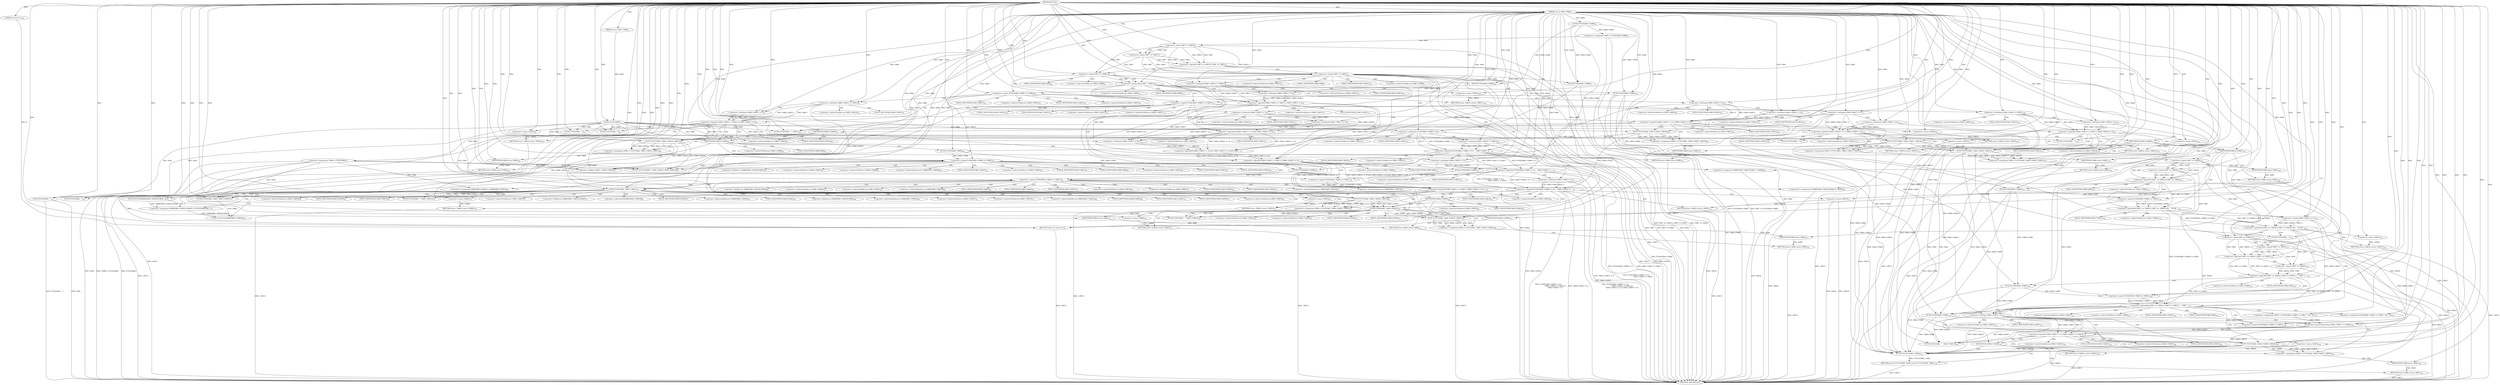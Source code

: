 digraph "FUN1" {  
"8" [label = <(METHOD,FUN1)<SUB>1</SUB>> ]
"535" [label = <(METHOD_RETURN,int)<SUB>1</SUB>> ]
"9" [label = <(PARAM,struct VAR1 *VAR2)<SUB>1</SUB>> ]
"10" [label = <(PARAM,struct VAR3 *VAR4)<SUB>1</SUB>> ]
"13" [label = <(&lt;operator&gt;.assignment,*VAR6 = FUN2(VAR2))<SUB>3</SUB>> ]
"18" [label = <(&lt;operator&gt;.assignment,VAR7 = FUN3(VAR4-&gt;VAR8))<SUB>4</SUB>> ]
"533" [label = <(RETURN,return 0;,return 0;)<SUB>155</SUB>> ]
"26" [label = <(&lt;operator&gt;.logicalOr,VAR7 == VAR10 || VAR7 == VAR11)<SUB>7</SUB>> ]
"534" [label = <(LITERAL,0,return 0;)<SUB>155</SUB>> ]
"15" [label = <(FUN2,FUN2(VAR2))<SUB>3</SUB>> ]
"20" [label = <(FUN3,FUN3(VAR4-&gt;VAR8))<SUB>4</SUB>> ]
"117" [label = <(&lt;operator&gt;.assignment,VAR9 = FUN7(VAR2, VAR4-&gt;VAR18, VAR19))<SUB>25</SUB>> ]
"146" [label = <(&lt;operator&gt;.assignment,VAR9 = FUN7(VAR2, VAR4-&gt;VAR18, VAR21))<SUB>36</SUB>> ]
"27" [label = <(&lt;operator&gt;.equals,VAR7 == VAR10)<SUB>7</SUB>> ]
"30" [label = <(&lt;operator&gt;.equals,VAR7 == VAR11)<SUB>7</SUB>> ]
"35" [label = <(&lt;operator&gt;.equals,VAR7 == VAR11)<SUB>8</SUB>> ]
"126" [label = <(IDENTIFIER,VAR9,if (VAR9))<SUB>26</SUB>> ]
"131" [label = <(FUN8,FUN8(VAR2, VAR4-&gt;VAR18))<SUB>29</SUB>> ]
"155" [label = <(IDENTIFIER,VAR9,if (VAR9))<SUB>37</SUB>> ]
"119" [label = <(FUN7,FUN7(VAR2, VAR4-&gt;VAR18, VAR19))<SUB>25</SUB>> ]
"128" [label = <(RETURN,return VAR9;,return VAR9;)<SUB>27</SUB>> ]
"137" [label = <(FUN5,FUN5(VAR2, &quot;&quot;,
				VAR4-&gt;VAR18))<SUB>30</SUB>> ]
"143" [label = <(RETURN,return -VAR20;,return -VAR20;)<SUB>32</SUB>> ]
"148" [label = <(FUN7,FUN7(VAR2, VAR4-&gt;VAR18, VAR21))<SUB>36</SUB>> ]
"157" [label = <(RETURN,return VAR9;,return VAR9;)<SUB>38</SUB>> ]
"162" [label = <(&lt;operator&gt;.equals,VAR7 == VAR22)<SUB>40</SUB>> ]
"40" [label = <(&lt;operator&gt;.logicalOr,FUN4(VAR4-&gt;VAR8) != 0 ||
			    VAR4-&gt;VAR12 != ...)<SUB>9</SUB>> ]
"129" [label = <(IDENTIFIER,VAR9,return VAR9;)<SUB>27</SUB>> ]
"144" [label = <(&lt;operator&gt;.minus,-VAR20)<SUB>32</SUB>> ]
"158" [label = <(IDENTIFIER,VAR9,return VAR9;)<SUB>38</SUB>> ]
"227" [label = <(&lt;operator&gt;.assignment,VAR9 = FUN7(VAR2, VAR4-&gt;VAR18, VAR21))<SUB>60</SUB>> ]
"65" [label = <(FUN5,FUN5(VAR2, &quot;&quot;))<SUB>12</SUB>> ]
"68" [label = <(RETURN,return -VAR16;,return -VAR16;)<SUB>13</SUB>> ]
"74" [label = <(&lt;operator&gt;.logicalOr,VAR4-&gt;VAR12 != VAR13 || VAR4-&gt;VAR14 != 0 ||
			...)<SUB>16</SUB>> ]
"167" [label = <(&lt;operator&gt;.equals,FUN4(VAR4-&gt;VAR8) == VAR23)<SUB>42</SUB>> ]
"236" [label = <(IDENTIFIER,VAR9,if (VAR9))<SUB>61</SUB>> ]
"241" [label = <(&lt;operator&gt;.equals,FUN4(VAR4-&gt;VAR8) == VAR23)<SUB>64</SUB>> ]
"41" [label = <(&lt;operator&gt;.logicalOr,FUN4(VAR4-&gt;VAR8) != 0 ||
			    VAR4-&gt;VAR12 != ...)<SUB>9</SUB>> ]
"59" [label = <(&lt;operator&gt;.notEquals,VAR4-&gt;VAR15 != 0)<SUB>11</SUB>> ]
"69" [label = <(&lt;operator&gt;.minus,-VAR16)<SUB>13</SUB>> ]
"111" [label = <(FUN5,FUN5(VAR2, &quot;&quot;))<SUB>19</SUB>> ]
"114" [label = <(RETURN,return -VAR16;,return -VAR16;)<SUB>20</SUB>> ]
"193" [label = <(&lt;operator&gt;.assignment,VAR9 = FUN7(VAR2, VAR4-&gt;VAR12, VAR19))<SUB>49</SUB>> ]
"229" [label = <(FUN7,FUN7(VAR2, VAR4-&gt;VAR18, VAR21))<SUB>60</SUB>> ]
"238" [label = <(RETURN,return VAR9;,return VAR9;)<SUB>62</SUB>> ]
"347" [label = <(&lt;operator&gt;.greaterThan,VAR7 &gt; VAR10)<SUB>104</SUB>> ]
"42" [label = <(&lt;operator&gt;.logicalOr,FUN4(VAR4-&gt;VAR8) != 0 ||
			    VAR4-&gt;VAR12 != ...)<SUB>9</SUB>> ]
"54" [label = <(&lt;operator&gt;.notEquals,VAR4-&gt;VAR14 != 0)<SUB>11</SUB>> ]
"75" [label = <(&lt;operator&gt;.logicalOr,VAR4-&gt;VAR12 != VAR13 || VAR4-&gt;VAR14 != 0 ||
			...)<SUB>16</SUB>> ]
"104" [label = <(&lt;operator&gt;.equals,FUN6(VAR4-&gt;VAR8) == VAR17)<SUB>18</SUB>> ]
"115" [label = <(&lt;operator&gt;.minus,-VAR16)<SUB>20</SUB>> ]
"168" [label = <(FUN4,FUN4(VAR4-&gt;VAR8))<SUB>42</SUB>> ]
"175" [label = <(&lt;operator&gt;.logicalOr,VAR4-&gt;VAR15 != 0 || VAR4-&gt;VAR14 != 0)<SUB>43</SUB>> ]
"202" [label = <(IDENTIFIER,VAR9,if (VAR9))<SUB>50</SUB>> ]
"239" [label = <(IDENTIFIER,VAR9,return VAR9;)<SUB>62</SUB>> ]
"242" [label = <(FUN4,FUN4(VAR4-&gt;VAR8))<SUB>64</SUB>> ]
"249" [label = <(&lt;operator&gt;.equals,FUN6(VAR4-&gt;VAR8) == VAR17)<SUB>65</SUB>> ]
"326" [label = <(&lt;operator&gt;.assignment,VAR6[VAR4-&gt;VAR18].VAR27 = VAR28)<SUB>85</SUB>> ]
"335" [label = <(FUN12,FUN12(VAR6 + VAR4-&gt;VAR18, VAR4-&gt;VAR15))<SUB>87</SUB>> ]
"351" [label = <(FUN5,FUN5(VAR2, &quot;&quot;, VAR7))<SUB>105</SUB>> ]
"355" [label = <(RETURN,return -VAR16;,return -VAR16;)<SUB>106</SUB>> ]
"43" [label = <(&lt;operator&gt;.notEquals,FUN4(VAR4-&gt;VAR8) != 0)<SUB>9</SUB>> ]
"49" [label = <(&lt;operator&gt;.notEquals,VAR4-&gt;VAR12 != VAR13)<SUB>10</SUB>> ]
"76" [label = <(&lt;operator&gt;.logicalOr,VAR4-&gt;VAR12 != VAR13 || VAR4-&gt;VAR14 != 0)<SUB>16</SUB>> ]
"87" [label = <(&lt;operator&gt;.logicalAnd,VAR4-&gt;VAR15 != 16 &amp;&amp; VAR4-&gt;VAR15 != 32 &amp;&amp; VAR4-...)<SUB>17</SUB>> ]
"105" [label = <(FUN6,FUN6(VAR4-&gt;VAR8))<SUB>18</SUB>> ]
"187" [label = <(FUN5,FUN5(VAR2, &quot;&quot;))<SUB>44</SUB>> ]
"190" [label = <(RETURN,return -VAR16;,return -VAR16;)<SUB>45</SUB>> ]
"195" [label = <(FUN7,FUN7(VAR2, VAR4-&gt;VAR12, VAR19))<SUB>49</SUB>> ]
"204" [label = <(RETURN,return VAR9;,return VAR9;)<SUB>51</SUB>> ]
"209" [label = <(&lt;operator&gt;.logicalOr,VAR4-&gt;VAR12 != VAR13 || VAR4-&gt;VAR14 != 0)<SUB>53</SUB>> ]
"256" [label = <(&lt;operator&gt;.assignment,VAR6[VAR4-&gt;VAR18] = VAR6[VAR4-&gt;VAR12])<SUB>67</SUB>> ]
"267" [label = <(&lt;operators&gt;.assignmentOr,VAR6[VAR4-&gt;VAR18].VAR24 |= VAR25)<SUB>68</SUB>> ]
"356" [label = <(&lt;operator&gt;.minus,-VAR16)<SUB>106</SUB>> ]
"421" [label = <(&lt;operator&gt;.assignment,VAR9 = FUN7(VAR2, VAR4-&gt;VAR18, VAR19))<SUB>127</SUB>> ]
"516" [label = <(&lt;operator&gt;.assignment,VAR9 = FUN7(VAR2, VAR4-&gt;VAR18, VAR36))<SUB>148</SUB>> ]
"529" [label = <(RETURN,return FUN13(VAR2, VAR4);,return FUN13(VAR2, VAR4);)<SUB>152</SUB>> ]
"44" [label = <(FUN4,FUN4(VAR4-&gt;VAR8))<SUB>9</SUB>> ]
"77" [label = <(&lt;operator&gt;.notEquals,VAR4-&gt;VAR12 != VAR13)<SUB>16</SUB>> ]
"82" [label = <(&lt;operator&gt;.notEquals,VAR4-&gt;VAR14 != 0)<SUB>16</SUB>> ]
"88" [label = <(&lt;operator&gt;.logicalAnd,VAR4-&gt;VAR15 != 16 &amp;&amp; VAR4-&gt;VAR15 != 32)<SUB>17</SUB>> ]
"99" [label = <(&lt;operator&gt;.notEquals,VAR4-&gt;VAR15 != 64)<SUB>17</SUB>> ]
"176" [label = <(&lt;operator&gt;.notEquals,VAR4-&gt;VAR15 != 0)<SUB>43</SUB>> ]
"181" [label = <(&lt;operator&gt;.notEquals,VAR4-&gt;VAR14 != 0)<SUB>43</SUB>> ]
"191" [label = <(&lt;operator&gt;.minus,-VAR16)<SUB>45</SUB>> ]
"205" [label = <(IDENTIFIER,VAR9,return VAR9;)<SUB>51</SUB>> ]
"221" [label = <(FUN5,FUN5(VAR2, &quot;&quot;))<SUB>54</SUB>> ]
"224" [label = <(RETURN,return -VAR16;,return -VAR16;)<SUB>55</SUB>> ]
"250" [label = <(FUN6,FUN6(VAR4-&gt;VAR8))<SUB>65</SUB>> ]
"294" [label = <(FUN9,FUN9(VAR2, VAR6, VAR4-&gt;VAR18))<SUB>77</SUB>> ]
"300" [label = <(&lt;operator&gt;.assignment,VAR6[VAR4-&gt;VAR18].VAR26 = FUN10(
						VAR6[VAR...)<SUB>79</SUB>> ]
"317" [label = <(FUN11,FUN11(&amp;VAR6[VAR4-&gt;VAR18]))<SUB>81</SUB>> ]
"336" [label = <(&lt;operator&gt;.addition,VAR6 + VAR4-&gt;VAR18)<SUB>87</SUB>> ]
"361" [label = <(&lt;operator&gt;.equals,FUN4(VAR4-&gt;VAR8) == VAR23)<SUB>110</SUB>> ]
"430" [label = <(IDENTIFIER,VAR9,if (VAR9))<SUB>128</SUB>> ]
"435" [label = <(&lt;operator&gt;.logicalAnd,(VAR7 == VAR29 || VAR7 == VAR30) &amp;&amp;
		    FUN4(...)<SUB>131</SUB>> ]
"463" [label = <(&lt;operator&gt;.logicalAnd,(VAR7 == VAR32 || VAR7 == VAR33 ||
		     VAR7 ...)<SUB>137</SUB>> ]
"525" [label = <(IDENTIFIER,VAR9,if (VAR9))<SUB>149</SUB>> ]
"530" [label = <(FUN13,FUN13(VAR2, VAR4))<SUB>152</SUB>> ]
"89" [label = <(&lt;operator&gt;.notEquals,VAR4-&gt;VAR15 != 16)<SUB>17</SUB>> ]
"94" [label = <(&lt;operator&gt;.notEquals,VAR4-&gt;VAR15 != 32)<SUB>17</SUB>> ]
"210" [label = <(&lt;operator&gt;.notEquals,VAR4-&gt;VAR12 != VAR13)<SUB>53</SUB>> ]
"215" [label = <(&lt;operator&gt;.notEquals,VAR4-&gt;VAR14 != 0)<SUB>53</SUB>> ]
"225" [label = <(&lt;operator&gt;.minus,-VAR16)<SUB>55</SUB>> ]
"279" [label = <(FUN8,FUN8(VAR2, VAR4-&gt;VAR12))<SUB>71</SUB>> ]
"387" [label = <(&lt;operator&gt;.assignment,VAR9 = FUN7(VAR2, VAR4-&gt;VAR12, VAR19))<SUB>116</SUB>> ]
"423" [label = <(FUN7,FUN7(VAR2, VAR4-&gt;VAR18, VAR19))<SUB>127</SUB>> ]
"432" [label = <(RETURN,return VAR9;,return VAR9;)<SUB>129</SUB>> ]
"456" [label = <(FUN5,FUN5(VAR2, &quot;&quot;))<SUB>133</SUB>> ]
"459" [label = <(RETURN,return -VAR16;,return -VAR16;)<SUB>134</SUB>> ]
"483" [label = <(&lt;operator&gt;.assignment,VAR35 = FUN6(VAR4-&gt;VAR8) == VAR17 ? 64 : 32)<SUB>139</SUB>> ]
"518" [label = <(FUN7,FUN7(VAR2, VAR4-&gt;VAR18, VAR36))<SUB>148</SUB>> ]
"527" [label = <(RETURN,return VAR9;,return VAR9;)<SUB>150</SUB>> ]
"285" [label = <(FUN5,FUN5(VAR2,
						&quot;&quot;,
						VAR4-&gt;VAR12))<SUB>72</SUB>> ]
"291" [label = <(RETURN,return -VAR20;,return -VAR20;)<SUB>75</SUB>> ]
"308" [label = <(FUN10,FUN10(
						VAR6[VAR4-&gt;VAR18].VAR26, 4))<SUB>79</SUB>> ]
"362" [label = <(FUN4,FUN4(VAR4-&gt;VAR8))<SUB>110</SUB>> ]
"369" [label = <(&lt;operator&gt;.logicalOr,VAR4-&gt;VAR15 != 0 || VAR4-&gt;VAR14 != 0)<SUB>111</SUB>> ]
"396" [label = <(IDENTIFIER,VAR9,if (VAR9))<SUB>117</SUB>> ]
"433" [label = <(IDENTIFIER,VAR9,return VAR9;)<SUB>129</SUB>> ]
"436" [label = <(&lt;operator&gt;.logicalAnd,(VAR7 == VAR29 || VAR7 == VAR30) &amp;&amp;
		    FUN4(...)<SUB>131</SUB>> ]
"450" [label = <(&lt;operator&gt;.equals,VAR4-&gt;VAR15 == 0)<SUB>132</SUB>> ]
"460" [label = <(&lt;operator&gt;.minus,-VAR16)<SUB>134</SUB>> ]
"464" [label = <(&lt;operator&gt;.logicalOr,VAR7 == VAR32 || VAR7 == VAR33 ||
		     VAR7 =...)<SUB>137</SUB>> ]
"475" [label = <(&lt;operator&gt;.equals,FUN4(VAR4-&gt;VAR8) == VAR31)<SUB>138</SUB>> ]
"495" [label = <(&lt;operator&gt;.logicalOr,VAR4-&gt;VAR15 &lt; 0 || VAR4-&gt;VAR15 &gt;= VAR35)<SUB>141</SUB>> ]
"528" [label = <(IDENTIFIER,VAR9,return VAR9;)<SUB>150</SUB>> ]
"292" [label = <(&lt;operator&gt;.minus,-VAR20)<SUB>75</SUB>> ]
"381" [label = <(FUN5,FUN5(VAR2, &quot;&quot;))<SUB>112</SUB>> ]
"384" [label = <(RETURN,return -VAR16;,return -VAR16;)<SUB>113</SUB>> ]
"389" [label = <(FUN7,FUN7(VAR2, VAR4-&gt;VAR12, VAR19))<SUB>116</SUB>> ]
"398" [label = <(RETURN,return VAR9;,return VAR9;)<SUB>118</SUB>> ]
"403" [label = <(&lt;operator&gt;.logicalOr,VAR4-&gt;VAR12 != VAR13 || VAR4-&gt;VAR14 != 0)<SUB>120</SUB>> ]
"437" [label = <(&lt;operator&gt;.logicalOr,VAR7 == VAR29 || VAR7 == VAR30)<SUB>131</SUB>> ]
"444" [label = <(&lt;operator&gt;.equals,FUN4(VAR4-&gt;VAR8) == VAR31)<SUB>132</SUB>> ]
"465" [label = <(&lt;operator&gt;.logicalOr,VAR7 == VAR32 || VAR7 == VAR33)<SUB>137</SUB>> ]
"472" [label = <(&lt;operator&gt;.equals,VAR7 == VAR34)<SUB>138</SUB>> ]
"476" [label = <(FUN4,FUN4(VAR4-&gt;VAR8))<SUB>138</SUB>> ]
"485" [label = <(&lt;operator&gt;.conditional,FUN6(VAR4-&gt;VAR8) == VAR17 ? 64 : 32)<SUB>139</SUB>> ]
"507" [label = <(FUN5,FUN5(VAR2, &quot;&quot;, VAR4-&gt;VAR15))<SUB>142</SUB>> ]
"513" [label = <(RETURN,return -VAR16;,return -VAR16;)<SUB>143</SUB>> ]
"370" [label = <(&lt;operator&gt;.notEquals,VAR4-&gt;VAR15 != 0)<SUB>111</SUB>> ]
"375" [label = <(&lt;operator&gt;.notEquals,VAR4-&gt;VAR14 != 0)<SUB>111</SUB>> ]
"385" [label = <(&lt;operator&gt;.minus,-VAR16)<SUB>113</SUB>> ]
"399" [label = <(IDENTIFIER,VAR9,return VAR9;)<SUB>118</SUB>> ]
"415" [label = <(FUN5,FUN5(VAR2, &quot;&quot;))<SUB>121</SUB>> ]
"418" [label = <(RETURN,return -VAR16;,return -VAR16;)<SUB>122</SUB>> ]
"438" [label = <(&lt;operator&gt;.equals,VAR7 == VAR29)<SUB>131</SUB>> ]
"441" [label = <(&lt;operator&gt;.equals,VAR7 == VAR30)<SUB>131</SUB>> ]
"445" [label = <(FUN4,FUN4(VAR4-&gt;VAR8))<SUB>132</SUB>> ]
"466" [label = <(&lt;operator&gt;.equals,VAR7 == VAR32)<SUB>137</SUB>> ]
"469" [label = <(&lt;operator&gt;.equals,VAR7 == VAR33)<SUB>137</SUB>> ]
"486" [label = <(&lt;operator&gt;.equals,FUN6(VAR4-&gt;VAR8) == VAR17)<SUB>139</SUB>> ]
"496" [label = <(&lt;operator&gt;.lessThan,VAR4-&gt;VAR15 &lt; 0)<SUB>141</SUB>> ]
"501" [label = <(&lt;operator&gt;.greaterEqualsThan,VAR4-&gt;VAR15 &gt;= VAR35)<SUB>141</SUB>> ]
"514" [label = <(&lt;operator&gt;.minus,-VAR16)<SUB>143</SUB>> ]
"404" [label = <(&lt;operator&gt;.notEquals,VAR4-&gt;VAR12 != VAR13)<SUB>120</SUB>> ]
"409" [label = <(&lt;operator&gt;.notEquals,VAR4-&gt;VAR14 != 0)<SUB>120</SUB>> ]
"419" [label = <(&lt;operator&gt;.minus,-VAR16)<SUB>122</SUB>> ]
"487" [label = <(FUN6,FUN6(VAR4-&gt;VAR8))<SUB>139</SUB>> ]
"121" [label = <(&lt;operator&gt;.indirectFieldAccess,VAR4-&gt;VAR18)<SUB>25</SUB>> ]
"133" [label = <(&lt;operator&gt;.indirectFieldAccess,VAR4-&gt;VAR18)<SUB>29</SUB>> ]
"150" [label = <(&lt;operator&gt;.indirectFieldAccess,VAR4-&gt;VAR18)<SUB>36</SUB>> ]
"123" [label = <(FIELD_IDENTIFIER,VAR18,VAR18)<SUB>25</SUB>> ]
"135" [label = <(FIELD_IDENTIFIER,VAR18,VAR18)<SUB>29</SUB>> ]
"140" [label = <(&lt;operator&gt;.indirectFieldAccess,VAR4-&gt;VAR18)<SUB>31</SUB>> ]
"152" [label = <(FIELD_IDENTIFIER,VAR18,VAR18)<SUB>36</SUB>> ]
"142" [label = <(FIELD_IDENTIFIER,VAR18,VAR18)<SUB>31</SUB>> ]
"60" [label = <(&lt;operator&gt;.indirectFieldAccess,VAR4-&gt;VAR15)<SUB>11</SUB>> ]
"231" [label = <(&lt;operator&gt;.indirectFieldAccess,VAR4-&gt;VAR18)<SUB>60</SUB>> ]
"55" [label = <(&lt;operator&gt;.indirectFieldAccess,VAR4-&gt;VAR14)<SUB>11</SUB>> ]
"62" [label = <(FIELD_IDENTIFIER,VAR15,VAR15)<SUB>11</SUB>> ]
"169" [label = <(&lt;operator&gt;.indirectFieldAccess,VAR4-&gt;VAR8)<SUB>42</SUB>> ]
"233" [label = <(FIELD_IDENTIFIER,VAR18,VAR18)<SUB>60</SUB>> ]
"243" [label = <(&lt;operator&gt;.indirectFieldAccess,VAR4-&gt;VAR8)<SUB>64</SUB>> ]
"50" [label = <(&lt;operator&gt;.indirectFieldAccess,VAR4-&gt;VAR12)<SUB>10</SUB>> ]
"57" [label = <(FIELD_IDENTIFIER,VAR14,VAR14)<SUB>11</SUB>> ]
"106" [label = <(&lt;operator&gt;.indirectFieldAccess,VAR4-&gt;VAR8)<SUB>18</SUB>> ]
"171" [label = <(FIELD_IDENTIFIER,VAR8,VAR8)<SUB>42</SUB>> ]
"197" [label = <(&lt;operator&gt;.indirectFieldAccess,VAR4-&gt;VAR12)<SUB>49</SUB>> ]
"245" [label = <(FIELD_IDENTIFIER,VAR8,VAR8)<SUB>64</SUB>> ]
"327" [label = <(&lt;operator&gt;.fieldAccess,VAR6[VAR4-&gt;VAR18].VAR27)<SUB>85</SUB>> ]
"341" [label = <(&lt;operator&gt;.indirectFieldAccess,VAR4-&gt;VAR15)<SUB>87</SUB>> ]
"45" [label = <(&lt;operator&gt;.indirectFieldAccess,VAR4-&gt;VAR8)<SUB>9</SUB>> ]
"52" [label = <(FIELD_IDENTIFIER,VAR12,VAR12)<SUB>10</SUB>> ]
"78" [label = <(&lt;operator&gt;.indirectFieldAccess,VAR4-&gt;VAR12)<SUB>16</SUB>> ]
"83" [label = <(&lt;operator&gt;.indirectFieldAccess,VAR4-&gt;VAR14)<SUB>16</SUB>> ]
"100" [label = <(&lt;operator&gt;.indirectFieldAccess,VAR4-&gt;VAR15)<SUB>17</SUB>> ]
"108" [label = <(FIELD_IDENTIFIER,VAR8,VAR8)<SUB>18</SUB>> ]
"177" [label = <(&lt;operator&gt;.indirectFieldAccess,VAR4-&gt;VAR15)<SUB>43</SUB>> ]
"182" [label = <(&lt;operator&gt;.indirectFieldAccess,VAR4-&gt;VAR14)<SUB>43</SUB>> ]
"199" [label = <(FIELD_IDENTIFIER,VAR12,VAR12)<SUB>49</SUB>> ]
"251" [label = <(&lt;operator&gt;.indirectFieldAccess,VAR4-&gt;VAR8)<SUB>65</SUB>> ]
"257" [label = <(&lt;operator&gt;.indirectIndexAccess,VAR6[VAR4-&gt;VAR18])<SUB>67</SUB>> ]
"262" [label = <(&lt;operator&gt;.indirectIndexAccess,VAR6[VAR4-&gt;VAR12])<SUB>67</SUB>> ]
"268" [label = <(&lt;operator&gt;.fieldAccess,VAR6[VAR4-&gt;VAR18].VAR24)<SUB>68</SUB>> ]
"328" [label = <(&lt;operator&gt;.indirectIndexAccess,VAR6[VAR4-&gt;VAR18])<SUB>85</SUB>> ]
"333" [label = <(FIELD_IDENTIFIER,VAR27,VAR27)<SUB>85</SUB>> ]
"338" [label = <(&lt;operator&gt;.indirectFieldAccess,VAR4-&gt;VAR18)<SUB>87</SUB>> ]
"343" [label = <(FIELD_IDENTIFIER,VAR15,VAR15)<SUB>87</SUB>> ]
"47" [label = <(FIELD_IDENTIFIER,VAR8,VAR8)<SUB>9</SUB>> ]
"80" [label = <(FIELD_IDENTIFIER,VAR12,VAR12)<SUB>16</SUB>> ]
"85" [label = <(FIELD_IDENTIFIER,VAR14,VAR14)<SUB>16</SUB>> ]
"90" [label = <(&lt;operator&gt;.indirectFieldAccess,VAR4-&gt;VAR15)<SUB>17</SUB>> ]
"95" [label = <(&lt;operator&gt;.indirectFieldAccess,VAR4-&gt;VAR15)<SUB>17</SUB>> ]
"102" [label = <(FIELD_IDENTIFIER,VAR15,VAR15)<SUB>17</SUB>> ]
"179" [label = <(FIELD_IDENTIFIER,VAR15,VAR15)<SUB>43</SUB>> ]
"184" [label = <(FIELD_IDENTIFIER,VAR14,VAR14)<SUB>43</SUB>> ]
"211" [label = <(&lt;operator&gt;.indirectFieldAccess,VAR4-&gt;VAR12)<SUB>53</SUB>> ]
"216" [label = <(&lt;operator&gt;.indirectFieldAccess,VAR4-&gt;VAR14)<SUB>53</SUB>> ]
"253" [label = <(FIELD_IDENTIFIER,VAR8,VAR8)<SUB>65</SUB>> ]
"259" [label = <(&lt;operator&gt;.indirectFieldAccess,VAR4-&gt;VAR18)<SUB>67</SUB>> ]
"264" [label = <(&lt;operator&gt;.indirectFieldAccess,VAR4-&gt;VAR12)<SUB>67</SUB>> ]
"269" [label = <(&lt;operator&gt;.indirectIndexAccess,VAR6[VAR4-&gt;VAR18])<SUB>68</SUB>> ]
"274" [label = <(FIELD_IDENTIFIER,VAR24,VAR24)<SUB>68</SUB>> ]
"297" [label = <(&lt;operator&gt;.indirectFieldAccess,VAR4-&gt;VAR18)<SUB>77</SUB>> ]
"301" [label = <(&lt;operator&gt;.fieldAccess,VAR6[VAR4-&gt;VAR18].VAR26)<SUB>79</SUB>> ]
"318" [label = <(&lt;operator&gt;.addressOf,&amp;VAR6[VAR4-&gt;VAR18])<SUB>81</SUB>> ]
"330" [label = <(&lt;operator&gt;.indirectFieldAccess,VAR4-&gt;VAR18)<SUB>85</SUB>> ]
"340" [label = <(FIELD_IDENTIFIER,VAR18,VAR18)<SUB>87</SUB>> ]
"425" [label = <(&lt;operator&gt;.indirectFieldAccess,VAR4-&gt;VAR18)<SUB>127</SUB>> ]
"520" [label = <(&lt;operator&gt;.indirectFieldAccess,VAR4-&gt;VAR18)<SUB>148</SUB>> ]
"92" [label = <(FIELD_IDENTIFIER,VAR15,VAR15)<SUB>17</SUB>> ]
"97" [label = <(FIELD_IDENTIFIER,VAR15,VAR15)<SUB>17</SUB>> ]
"213" [label = <(FIELD_IDENTIFIER,VAR12,VAR12)<SUB>53</SUB>> ]
"218" [label = <(FIELD_IDENTIFIER,VAR14,VAR14)<SUB>53</SUB>> ]
"261" [label = <(FIELD_IDENTIFIER,VAR18,VAR18)<SUB>67</SUB>> ]
"266" [label = <(FIELD_IDENTIFIER,VAR12,VAR12)<SUB>67</SUB>> ]
"271" [label = <(&lt;operator&gt;.indirectFieldAccess,VAR4-&gt;VAR18)<SUB>68</SUB>> ]
"281" [label = <(&lt;operator&gt;.indirectFieldAccess,VAR4-&gt;VAR12)<SUB>71</SUB>> ]
"299" [label = <(FIELD_IDENTIFIER,VAR18,VAR18)<SUB>77</SUB>> ]
"302" [label = <(&lt;operator&gt;.indirectIndexAccess,VAR6[VAR4-&gt;VAR18])<SUB>79</SUB>> ]
"307" [label = <(FIELD_IDENTIFIER,VAR26,VAR26)<SUB>79</SUB>> ]
"309" [label = <(&lt;operator&gt;.fieldAccess,VAR6[VAR4-&gt;VAR18].VAR26)<SUB>80</SUB>> ]
"319" [label = <(&lt;operator&gt;.indirectIndexAccess,VAR6[VAR4-&gt;VAR18])<SUB>81</SUB>> ]
"332" [label = <(FIELD_IDENTIFIER,VAR18,VAR18)<SUB>85</SUB>> ]
"363" [label = <(&lt;operator&gt;.indirectFieldAccess,VAR4-&gt;VAR8)<SUB>110</SUB>> ]
"427" [label = <(FIELD_IDENTIFIER,VAR18,VAR18)<SUB>127</SUB>> ]
"451" [label = <(&lt;operator&gt;.indirectFieldAccess,VAR4-&gt;VAR15)<SUB>132</SUB>> ]
"522" [label = <(FIELD_IDENTIFIER,VAR18,VAR18)<SUB>148</SUB>> ]
"273" [label = <(FIELD_IDENTIFIER,VAR18,VAR18)<SUB>68</SUB>> ]
"283" [label = <(FIELD_IDENTIFIER,VAR12,VAR12)<SUB>71</SUB>> ]
"288" [label = <(&lt;operator&gt;.indirectFieldAccess,VAR4-&gt;VAR12)<SUB>74</SUB>> ]
"304" [label = <(&lt;operator&gt;.indirectFieldAccess,VAR4-&gt;VAR18)<SUB>79</SUB>> ]
"310" [label = <(&lt;operator&gt;.indirectIndexAccess,VAR6[VAR4-&gt;VAR18])<SUB>80</SUB>> ]
"315" [label = <(FIELD_IDENTIFIER,VAR26,VAR26)<SUB>80</SUB>> ]
"321" [label = <(&lt;operator&gt;.indirectFieldAccess,VAR4-&gt;VAR18)<SUB>81</SUB>> ]
"365" [label = <(FIELD_IDENTIFIER,VAR8,VAR8)<SUB>110</SUB>> ]
"391" [label = <(&lt;operator&gt;.indirectFieldAccess,VAR4-&gt;VAR12)<SUB>116</SUB>> ]
"453" [label = <(FIELD_IDENTIFIER,VAR15,VAR15)<SUB>132</SUB>> ]
"477" [label = <(&lt;operator&gt;.indirectFieldAccess,VAR4-&gt;VAR8)<SUB>138</SUB>> ]
"290" [label = <(FIELD_IDENTIFIER,VAR12,VAR12)<SUB>74</SUB>> ]
"306" [label = <(FIELD_IDENTIFIER,VAR18,VAR18)<SUB>79</SUB>> ]
"312" [label = <(&lt;operator&gt;.indirectFieldAccess,VAR4-&gt;VAR18)<SUB>80</SUB>> ]
"323" [label = <(FIELD_IDENTIFIER,VAR18,VAR18)<SUB>81</SUB>> ]
"371" [label = <(&lt;operator&gt;.indirectFieldAccess,VAR4-&gt;VAR15)<SUB>111</SUB>> ]
"376" [label = <(&lt;operator&gt;.indirectFieldAccess,VAR4-&gt;VAR14)<SUB>111</SUB>> ]
"393" [label = <(FIELD_IDENTIFIER,VAR12,VAR12)<SUB>116</SUB>> ]
"446" [label = <(&lt;operator&gt;.indirectFieldAccess,VAR4-&gt;VAR8)<SUB>132</SUB>> ]
"479" [label = <(FIELD_IDENTIFIER,VAR8,VAR8)<SUB>138</SUB>> ]
"497" [label = <(&lt;operator&gt;.indirectFieldAccess,VAR4-&gt;VAR15)<SUB>141</SUB>> ]
"502" [label = <(&lt;operator&gt;.indirectFieldAccess,VAR4-&gt;VAR15)<SUB>141</SUB>> ]
"510" [label = <(&lt;operator&gt;.indirectFieldAccess,VAR4-&gt;VAR15)<SUB>142</SUB>> ]
"314" [label = <(FIELD_IDENTIFIER,VAR18,VAR18)<SUB>80</SUB>> ]
"373" [label = <(FIELD_IDENTIFIER,VAR15,VAR15)<SUB>111</SUB>> ]
"378" [label = <(FIELD_IDENTIFIER,VAR14,VAR14)<SUB>111</SUB>> ]
"405" [label = <(&lt;operator&gt;.indirectFieldAccess,VAR4-&gt;VAR12)<SUB>120</SUB>> ]
"410" [label = <(&lt;operator&gt;.indirectFieldAccess,VAR4-&gt;VAR14)<SUB>120</SUB>> ]
"448" [label = <(FIELD_IDENTIFIER,VAR8,VAR8)<SUB>132</SUB>> ]
"488" [label = <(&lt;operator&gt;.indirectFieldAccess,VAR4-&gt;VAR8)<SUB>139</SUB>> ]
"499" [label = <(FIELD_IDENTIFIER,VAR15,VAR15)<SUB>141</SUB>> ]
"504" [label = <(FIELD_IDENTIFIER,VAR15,VAR15)<SUB>141</SUB>> ]
"512" [label = <(FIELD_IDENTIFIER,VAR15,VAR15)<SUB>142</SUB>> ]
"407" [label = <(FIELD_IDENTIFIER,VAR12,VAR12)<SUB>120</SUB>> ]
"412" [label = <(FIELD_IDENTIFIER,VAR14,VAR14)<SUB>120</SUB>> ]
"490" [label = <(FIELD_IDENTIFIER,VAR8,VAR8)<SUB>139</SUB>> ]
  "128" -> "535"  [ label = "DDG: &lt;RET&gt;"] 
  "157" -> "535"  [ label = "DDG: &lt;RET&gt;"] 
  "238" -> "535"  [ label = "DDG: &lt;RET&gt;"] 
  "190" -> "535"  [ label = "DDG: &lt;RET&gt;"] 
  "432" -> "535"  [ label = "DDG: &lt;RET&gt;"] 
  "513" -> "535"  [ label = "DDG: &lt;RET&gt;"] 
  "529" -> "535"  [ label = "DDG: &lt;RET&gt;"] 
  "355" -> "535"  [ label = "DDG: &lt;RET&gt;"] 
  "68" -> "535"  [ label = "DDG: &lt;RET&gt;"] 
  "204" -> "535"  [ label = "DDG: &lt;RET&gt;"] 
  "398" -> "535"  [ label = "DDG: &lt;RET&gt;"] 
  "533" -> "535"  [ label = "DDG: &lt;RET&gt;"] 
  "527" -> "535"  [ label = "DDG: &lt;RET&gt;"] 
  "418" -> "535"  [ label = "DDG: &lt;RET&gt;"] 
  "224" -> "535"  [ label = "DDG: &lt;RET&gt;"] 
  "459" -> "535"  [ label = "DDG: &lt;RET&gt;"] 
  "114" -> "535"  [ label = "DDG: &lt;RET&gt;"] 
  "143" -> "535"  [ label = "DDG: &lt;RET&gt;"] 
  "384" -> "535"  [ label = "DDG: &lt;RET&gt;"] 
  "291" -> "535"  [ label = "DDG: &lt;RET&gt;"] 
  "10" -> "535"  [ label = "DDG: VAR4"] 
  "13" -> "535"  [ label = "DDG: VAR6"] 
  "13" -> "535"  [ label = "DDG: FUN2(VAR2)"] 
  "13" -> "535"  [ label = "DDG: *VAR6 = FUN2(VAR2)"] 
  "18" -> "535"  [ label = "DDG: FUN3(VAR4-&gt;VAR8)"] 
  "18" -> "535"  [ label = "DDG: VAR7 = FUN3(VAR4-&gt;VAR8)"] 
  "27" -> "535"  [ label = "DDG: VAR10"] 
  "26" -> "535"  [ label = "DDG: VAR7 == VAR10"] 
  "26" -> "535"  [ label = "DDG: VAR7 == VAR10 || VAR7 == VAR11"] 
  "35" -> "535"  [ label = "DDG: VAR7"] 
  "35" -> "535"  [ label = "DDG: VAR11"] 
  "35" -> "535"  [ label = "DDG: VAR7 == VAR11"] 
  "44" -> "535"  [ label = "DDG: VAR4-&gt;VAR8"] 
  "43" -> "535"  [ label = "DDG: FUN4(VAR4-&gt;VAR8)"] 
  "42" -> "535"  [ label = "DDG: FUN4(VAR4-&gt;VAR8) != 0"] 
  "49" -> "535"  [ label = "DDG: VAR4-&gt;VAR12"] 
  "49" -> "535"  [ label = "DDG: VAR13"] 
  "42" -> "535"  [ label = "DDG: VAR4-&gt;VAR12 != VAR13"] 
  "41" -> "535"  [ label = "DDG: FUN4(VAR4-&gt;VAR8) != 0 ||
			    VAR4-&gt;VAR12 != VAR13"] 
  "54" -> "535"  [ label = "DDG: VAR4-&gt;VAR14"] 
  "41" -> "535"  [ label = "DDG: VAR4-&gt;VAR14 != 0"] 
  "40" -> "535"  [ label = "DDG: FUN4(VAR4-&gt;VAR8) != 0 ||
			    VAR4-&gt;VAR12 != VAR13 ||
			    VAR4-&gt;VAR14 != 0"] 
  "59" -> "535"  [ label = "DDG: VAR4-&gt;VAR15"] 
  "40" -> "535"  [ label = "DDG: VAR4-&gt;VAR15 != 0"] 
  "40" -> "535"  [ label = "DDG: FUN4(VAR4-&gt;VAR8) != 0 ||
			    VAR4-&gt;VAR12 != VAR13 ||
			    VAR4-&gt;VAR14 != 0 || VAR4-&gt;VAR15 != 0"] 
  "65" -> "535"  [ label = "DDG: VAR2"] 
  "65" -> "535"  [ label = "DDG: FUN5(VAR2, &quot;&quot;)"] 
  "69" -> "535"  [ label = "DDG: VAR16"] 
  "69" -> "535"  [ label = "DDG: -VAR16"] 
  "326" -> "535"  [ label = "DDG: VAR28"] 
  "438" -> "535"  [ label = "DDG: VAR29"] 
  "518" -> "535"  [ label = "DDG: VAR36"] 
  "441" -> "535"  [ label = "DDG: VAR30"] 
  "466" -> "535"  [ label = "DDG: VAR32"] 
  "267" -> "535"  [ label = "DDG: VAR25"] 
  "469" -> "535"  [ label = "DDG: VAR33"] 
  "472" -> "535"  [ label = "DDG: VAR34"] 
  "162" -> "535"  [ label = "DDG: VAR22"] 
  "8" -> "9"  [ label = "DDG: "] 
  "8" -> "10"  [ label = "DDG: "] 
  "15" -> "13"  [ label = "DDG: VAR2"] 
  "20" -> "18"  [ label = "DDG: VAR4-&gt;VAR8"] 
  "534" -> "533"  [ label = "DDG: 0"] 
  "8" -> "533"  [ label = "DDG: "] 
  "8" -> "534"  [ label = "DDG: "] 
  "9" -> "15"  [ label = "DDG: VAR2"] 
  "8" -> "15"  [ label = "DDG: "] 
  "10" -> "20"  [ label = "DDG: VAR4"] 
  "27" -> "26"  [ label = "DDG: VAR7"] 
  "27" -> "26"  [ label = "DDG: VAR10"] 
  "30" -> "26"  [ label = "DDG: VAR7"] 
  "30" -> "26"  [ label = "DDG: VAR11"] 
  "119" -> "117"  [ label = "DDG: VAR2"] 
  "119" -> "117"  [ label = "DDG: VAR4-&gt;VAR18"] 
  "119" -> "117"  [ label = "DDG: VAR19"] 
  "148" -> "146"  [ label = "DDG: VAR2"] 
  "148" -> "146"  [ label = "DDG: VAR4-&gt;VAR18"] 
  "148" -> "146"  [ label = "DDG: VAR21"] 
  "18" -> "27"  [ label = "DDG: VAR7"] 
  "8" -> "27"  [ label = "DDG: "] 
  "27" -> "30"  [ label = "DDG: VAR7"] 
  "8" -> "30"  [ label = "DDG: "] 
  "8" -> "126"  [ label = "DDG: "] 
  "8" -> "155"  [ label = "DDG: "] 
  "27" -> "35"  [ label = "DDG: VAR7"] 
  "30" -> "35"  [ label = "DDG: VAR7"] 
  "8" -> "35"  [ label = "DDG: "] 
  "30" -> "35"  [ label = "DDG: VAR11"] 
  "15" -> "119"  [ label = "DDG: VAR2"] 
  "8" -> "119"  [ label = "DDG: "] 
  "10" -> "119"  [ label = "DDG: VAR4"] 
  "129" -> "128"  [ label = "DDG: VAR9"] 
  "119" -> "131"  [ label = "DDG: VAR2"] 
  "8" -> "131"  [ label = "DDG: "] 
  "10" -> "131"  [ label = "DDG: VAR4"] 
  "119" -> "131"  [ label = "DDG: VAR4-&gt;VAR18"] 
  "144" -> "143"  [ label = "DDG: -VAR20"] 
  "131" -> "148"  [ label = "DDG: VAR2"] 
  "8" -> "148"  [ label = "DDG: "] 
  "10" -> "148"  [ label = "DDG: VAR4"] 
  "131" -> "148"  [ label = "DDG: VAR4-&gt;VAR18"] 
  "158" -> "157"  [ label = "DDG: VAR9"] 
  "117" -> "129"  [ label = "DDG: VAR9"] 
  "8" -> "129"  [ label = "DDG: "] 
  "131" -> "137"  [ label = "DDG: VAR2"] 
  "8" -> "137"  [ label = "DDG: "] 
  "10" -> "137"  [ label = "DDG: VAR4"] 
  "131" -> "137"  [ label = "DDG: VAR4-&gt;VAR18"] 
  "146" -> "158"  [ label = "DDG: VAR9"] 
  "8" -> "158"  [ label = "DDG: "] 
  "27" -> "162"  [ label = "DDG: VAR7"] 
  "30" -> "162"  [ label = "DDG: VAR7"] 
  "8" -> "162"  [ label = "DDG: "] 
  "229" -> "227"  [ label = "DDG: VAR2"] 
  "229" -> "227"  [ label = "DDG: VAR4-&gt;VAR18"] 
  "229" -> "227"  [ label = "DDG: VAR21"] 
  "41" -> "40"  [ label = "DDG: FUN4(VAR4-&gt;VAR8) != 0 ||
			    VAR4-&gt;VAR12 != VAR13"] 
  "41" -> "40"  [ label = "DDG: VAR4-&gt;VAR14 != 0"] 
  "59" -> "40"  [ label = "DDG: VAR4-&gt;VAR15"] 
  "59" -> "40"  [ label = "DDG: 0"] 
  "69" -> "68"  [ label = "DDG: -VAR16"] 
  "8" -> "144"  [ label = "DDG: "] 
  "8" -> "236"  [ label = "DDG: "] 
  "42" -> "41"  [ label = "DDG: FUN4(VAR4-&gt;VAR8) != 0"] 
  "42" -> "41"  [ label = "DDG: VAR4-&gt;VAR12 != VAR13"] 
  "54" -> "41"  [ label = "DDG: VAR4-&gt;VAR14"] 
  "54" -> "41"  [ label = "DDG: 0"] 
  "10" -> "59"  [ label = "DDG: VAR4"] 
  "8" -> "59"  [ label = "DDG: "] 
  "15" -> "65"  [ label = "DDG: VAR2"] 
  "8" -> "65"  [ label = "DDG: "] 
  "75" -> "74"  [ label = "DDG: VAR4-&gt;VAR12 != VAR13 || VAR4-&gt;VAR14 != 0"] 
  "75" -> "74"  [ label = "DDG: VAR4-&gt;VAR15 != 16 &amp;&amp; VAR4-&gt;VAR15 != 32 &amp;&amp; VAR4-&gt;VAR15 != 64"] 
  "104" -> "74"  [ label = "DDG: FUN6(VAR4-&gt;VAR8)"] 
  "104" -> "74"  [ label = "DDG: VAR17"] 
  "115" -> "114"  [ label = "DDG: -VAR16"] 
  "168" -> "167"  [ label = "DDG: VAR4-&gt;VAR8"] 
  "8" -> "167"  [ label = "DDG: "] 
  "195" -> "193"  [ label = "DDG: VAR2"] 
  "195" -> "193"  [ label = "DDG: VAR4-&gt;VAR12"] 
  "195" -> "193"  [ label = "DDG: VAR19"] 
  "15" -> "229"  [ label = "DDG: VAR2"] 
  "195" -> "229"  [ label = "DDG: VAR2"] 
  "8" -> "229"  [ label = "DDG: "] 
  "10" -> "229"  [ label = "DDG: VAR4"] 
  "239" -> "238"  [ label = "DDG: VAR9"] 
  "242" -> "241"  [ label = "DDG: VAR4-&gt;VAR8"] 
  "167" -> "241"  [ label = "DDG: VAR23"] 
  "8" -> "241"  [ label = "DDG: "] 
  "43" -> "42"  [ label = "DDG: FUN4(VAR4-&gt;VAR8)"] 
  "43" -> "42"  [ label = "DDG: 0"] 
  "49" -> "42"  [ label = "DDG: VAR4-&gt;VAR12"] 
  "49" -> "42"  [ label = "DDG: VAR13"] 
  "10" -> "54"  [ label = "DDG: VAR4"] 
  "8" -> "54"  [ label = "DDG: "] 
  "8" -> "69"  [ label = "DDG: "] 
  "76" -> "75"  [ label = "DDG: VAR4-&gt;VAR12 != VAR13"] 
  "76" -> "75"  [ label = "DDG: VAR4-&gt;VAR14 != 0"] 
  "87" -> "75"  [ label = "DDG: VAR4-&gt;VAR15 != 16 &amp;&amp; VAR4-&gt;VAR15 != 32"] 
  "87" -> "75"  [ label = "DDG: VAR4-&gt;VAR15 != 64"] 
  "105" -> "104"  [ label = "DDG: VAR4-&gt;VAR8"] 
  "8" -> "104"  [ label = "DDG: "] 
  "15" -> "111"  [ label = "DDG: VAR2"] 
  "8" -> "111"  [ label = "DDG: "] 
  "10" -> "168"  [ label = "DDG: VAR4"] 
  "20" -> "168"  [ label = "DDG: VAR4-&gt;VAR8"] 
  "8" -> "202"  [ label = "DDG: "] 
  "227" -> "239"  [ label = "DDG: VAR9"] 
  "8" -> "239"  [ label = "DDG: "] 
  "10" -> "242"  [ label = "DDG: VAR4"] 
  "168" -> "242"  [ label = "DDG: VAR4-&gt;VAR8"] 
  "8" -> "326"  [ label = "DDG: "] 
  "162" -> "347"  [ label = "DDG: VAR7"] 
  "8" -> "347"  [ label = "DDG: "] 
  "27" -> "347"  [ label = "DDG: VAR10"] 
  "356" -> "355"  [ label = "DDG: -VAR16"] 
  "44" -> "43"  [ label = "DDG: VAR4-&gt;VAR8"] 
  "8" -> "43"  [ label = "DDG: "] 
  "10" -> "49"  [ label = "DDG: VAR4"] 
  "8" -> "49"  [ label = "DDG: "] 
  "77" -> "76"  [ label = "DDG: VAR4-&gt;VAR12"] 
  "77" -> "76"  [ label = "DDG: VAR13"] 
  "82" -> "76"  [ label = "DDG: VAR4-&gt;VAR14"] 
  "82" -> "76"  [ label = "DDG: 0"] 
  "88" -> "87"  [ label = "DDG: VAR4-&gt;VAR15 != 16"] 
  "88" -> "87"  [ label = "DDG: VAR4-&gt;VAR15 != 32"] 
  "99" -> "87"  [ label = "DDG: VAR4-&gt;VAR15"] 
  "99" -> "87"  [ label = "DDG: 64"] 
  "10" -> "105"  [ label = "DDG: VAR4"] 
  "20" -> "105"  [ label = "DDG: VAR4-&gt;VAR8"] 
  "8" -> "115"  [ label = "DDG: "] 
  "176" -> "175"  [ label = "DDG: VAR4-&gt;VAR15"] 
  "176" -> "175"  [ label = "DDG: 0"] 
  "181" -> "175"  [ label = "DDG: VAR4-&gt;VAR14"] 
  "181" -> "175"  [ label = "DDG: 0"] 
  "191" -> "190"  [ label = "DDG: -VAR16"] 
  "15" -> "195"  [ label = "DDG: VAR2"] 
  "8" -> "195"  [ label = "DDG: "] 
  "10" -> "195"  [ label = "DDG: VAR4"] 
  "205" -> "204"  [ label = "DDG: VAR9"] 
  "250" -> "249"  [ label = "DDG: VAR4-&gt;VAR8"] 
  "8" -> "249"  [ label = "DDG: "] 
  "13" -> "256"  [ label = "DDG: VAR6"] 
  "8" -> "267"  [ label = "DDG: "] 
  "13" -> "335"  [ label = "DDG: VAR6"] 
  "8" -> "335"  [ label = "DDG: "] 
  "10" -> "335"  [ label = "DDG: VAR4"] 
  "229" -> "335"  [ label = "DDG: VAR4-&gt;VAR18"] 
  "176" -> "335"  [ label = "DDG: VAR4-&gt;VAR15"] 
  "15" -> "351"  [ label = "DDG: VAR2"] 
  "8" -> "351"  [ label = "DDG: "] 
  "347" -> "351"  [ label = "DDG: VAR7"] 
  "423" -> "421"  [ label = "DDG: VAR2"] 
  "423" -> "421"  [ label = "DDG: VAR4-&gt;VAR18"] 
  "423" -> "421"  [ label = "DDG: VAR19"] 
  "518" -> "516"  [ label = "DDG: VAR2"] 
  "518" -> "516"  [ label = "DDG: VAR4-&gt;VAR18"] 
  "518" -> "516"  [ label = "DDG: VAR36"] 
  "530" -> "529"  [ label = "DDG: FUN13(VAR2, VAR4)"] 
  "10" -> "44"  [ label = "DDG: VAR4"] 
  "20" -> "44"  [ label = "DDG: VAR4-&gt;VAR8"] 
  "10" -> "77"  [ label = "DDG: VAR4"] 
  "8" -> "77"  [ label = "DDG: "] 
  "10" -> "82"  [ label = "DDG: VAR4"] 
  "8" -> "82"  [ label = "DDG: "] 
  "89" -> "88"  [ label = "DDG: VAR4-&gt;VAR15"] 
  "89" -> "88"  [ label = "DDG: 16"] 
  "94" -> "88"  [ label = "DDG: VAR4-&gt;VAR15"] 
  "94" -> "88"  [ label = "DDG: 32"] 
  "10" -> "99"  [ label = "DDG: VAR4"] 
  "89" -> "99"  [ label = "DDG: VAR4-&gt;VAR15"] 
  "94" -> "99"  [ label = "DDG: VAR4-&gt;VAR15"] 
  "8" -> "99"  [ label = "DDG: "] 
  "10" -> "176"  [ label = "DDG: VAR4"] 
  "8" -> "176"  [ label = "DDG: "] 
  "10" -> "181"  [ label = "DDG: VAR4"] 
  "8" -> "181"  [ label = "DDG: "] 
  "15" -> "187"  [ label = "DDG: VAR2"] 
  "8" -> "187"  [ label = "DDG: "] 
  "193" -> "205"  [ label = "DDG: VAR9"] 
  "8" -> "205"  [ label = "DDG: "] 
  "210" -> "209"  [ label = "DDG: VAR4-&gt;VAR12"] 
  "210" -> "209"  [ label = "DDG: VAR13"] 
  "215" -> "209"  [ label = "DDG: VAR4-&gt;VAR14"] 
  "215" -> "209"  [ label = "DDG: 0"] 
  "225" -> "224"  [ label = "DDG: -VAR16"] 
  "10" -> "250"  [ label = "DDG: VAR4"] 
  "242" -> "250"  [ label = "DDG: VAR4-&gt;VAR8"] 
  "308" -> "300"  [ label = "DDG: VAR6[VAR4-&gt;VAR18].VAR26"] 
  "308" -> "300"  [ label = "DDG: 4"] 
  "13" -> "336"  [ label = "DDG: VAR6"] 
  "8" -> "336"  [ label = "DDG: "] 
  "10" -> "336"  [ label = "DDG: VAR4"] 
  "229" -> "336"  [ label = "DDG: VAR4-&gt;VAR18"] 
  "8" -> "356"  [ label = "DDG: "] 
  "8" -> "430"  [ label = "DDG: "] 
  "8" -> "525"  [ label = "DDG: "] 
  "10" -> "89"  [ label = "DDG: VAR4"] 
  "8" -> "89"  [ label = "DDG: "] 
  "10" -> "94"  [ label = "DDG: VAR4"] 
  "89" -> "94"  [ label = "DDG: VAR4-&gt;VAR15"] 
  "8" -> "94"  [ label = "DDG: "] 
  "8" -> "191"  [ label = "DDG: "] 
  "10" -> "210"  [ label = "DDG: VAR4"] 
  "8" -> "210"  [ label = "DDG: "] 
  "10" -> "215"  [ label = "DDG: VAR4"] 
  "8" -> "215"  [ label = "DDG: "] 
  "15" -> "221"  [ label = "DDG: VAR2"] 
  "8" -> "221"  [ label = "DDG: "] 
  "279" -> "294"  [ label = "DDG: VAR2"] 
  "8" -> "294"  [ label = "DDG: "] 
  "13" -> "294"  [ label = "DDG: VAR6"] 
  "10" -> "294"  [ label = "DDG: VAR4"] 
  "229" -> "294"  [ label = "DDG: VAR4-&gt;VAR18"] 
  "294" -> "317"  [ label = "DDG: VAR6"] 
  "300" -> "317"  [ label = "DDG: VAR6[VAR4-&gt;VAR18].VAR26"] 
  "362" -> "361"  [ label = "DDG: VAR4-&gt;VAR8"] 
  "8" -> "361"  [ label = "DDG: "] 
  "389" -> "387"  [ label = "DDG: VAR2"] 
  "389" -> "387"  [ label = "DDG: VAR4-&gt;VAR12"] 
  "389" -> "387"  [ label = "DDG: VAR19"] 
  "15" -> "423"  [ label = "DDG: VAR2"] 
  "389" -> "423"  [ label = "DDG: VAR2"] 
  "8" -> "423"  [ label = "DDG: "] 
  "10" -> "423"  [ label = "DDG: VAR4"] 
  "389" -> "423"  [ label = "DDG: VAR19"] 
  "433" -> "432"  [ label = "DDG: VAR9"] 
  "436" -> "435"  [ label = "DDG: VAR7 == VAR29 || VAR7 == VAR30"] 
  "436" -> "435"  [ label = "DDG: FUN4(VAR4-&gt;VAR8) == VAR31"] 
  "450" -> "435"  [ label = "DDG: VAR4-&gt;VAR15"] 
  "450" -> "435"  [ label = "DDG: 0"] 
  "460" -> "459"  [ label = "DDG: -VAR16"] 
  "464" -> "463"  [ label = "DDG: VAR7 == VAR32 || VAR7 == VAR33"] 
  "464" -> "463"  [ label = "DDG: VAR7 == VAR34"] 
  "475" -> "463"  [ label = "DDG: FUN4(VAR4-&gt;VAR8)"] 
  "475" -> "463"  [ label = "DDG: VAR31"] 
  "436" -> "463"  [ label = "DDG: FUN4(VAR4-&gt;VAR8) == VAR31"] 
  "8" -> "483"  [ label = "DDG: "] 
  "423" -> "518"  [ label = "DDG: VAR2"] 
  "8" -> "518"  [ label = "DDG: "] 
  "10" -> "518"  [ label = "DDG: VAR4"] 
  "423" -> "518"  [ label = "DDG: VAR4-&gt;VAR18"] 
  "528" -> "527"  [ label = "DDG: VAR9"] 
  "518" -> "530"  [ label = "DDG: VAR2"] 
  "8" -> "530"  [ label = "DDG: "] 
  "10" -> "530"  [ label = "DDG: VAR4"] 
  "362" -> "530"  [ label = "DDG: VAR4-&gt;VAR8"] 
  "404" -> "530"  [ label = "DDG: VAR4-&gt;VAR12"] 
  "409" -> "530"  [ label = "DDG: VAR4-&gt;VAR14"] 
  "370" -> "530"  [ label = "DDG: VAR4-&gt;VAR15"] 
  "375" -> "530"  [ label = "DDG: VAR4-&gt;VAR14"] 
  "389" -> "530"  [ label = "DDG: VAR4-&gt;VAR12"] 
  "445" -> "530"  [ label = "DDG: VAR4-&gt;VAR8"] 
  "450" -> "530"  [ label = "DDG: VAR4-&gt;VAR15"] 
  "476" -> "530"  [ label = "DDG: VAR4-&gt;VAR8"] 
  "487" -> "530"  [ label = "DDG: VAR4-&gt;VAR8"] 
  "496" -> "530"  [ label = "DDG: VAR4-&gt;VAR15"] 
  "501" -> "530"  [ label = "DDG: VAR4-&gt;VAR15"] 
  "518" -> "530"  [ label = "DDG: VAR4-&gt;VAR18"] 
  "8" -> "225"  [ label = "DDG: "] 
  "229" -> "279"  [ label = "DDG: VAR2"] 
  "8" -> "279"  [ label = "DDG: "] 
  "10" -> "279"  [ label = "DDG: VAR4"] 
  "210" -> "279"  [ label = "DDG: VAR4-&gt;VAR12"] 
  "195" -> "279"  [ label = "DDG: VAR4-&gt;VAR12"] 
  "292" -> "291"  [ label = "DDG: -VAR20"] 
  "8" -> "308"  [ label = "DDG: "] 
  "10" -> "362"  [ label = "DDG: VAR4"] 
  "20" -> "362"  [ label = "DDG: VAR4-&gt;VAR8"] 
  "8" -> "396"  [ label = "DDG: "] 
  "421" -> "433"  [ label = "DDG: VAR9"] 
  "8" -> "433"  [ label = "DDG: "] 
  "437" -> "436"  [ label = "DDG: VAR7 == VAR29"] 
  "437" -> "436"  [ label = "DDG: VAR7 == VAR30"] 
  "444" -> "436"  [ label = "DDG: FUN4(VAR4-&gt;VAR8)"] 
  "444" -> "436"  [ label = "DDG: VAR31"] 
  "10" -> "450"  [ label = "DDG: VAR4"] 
  "370" -> "450"  [ label = "DDG: VAR4-&gt;VAR15"] 
  "8" -> "450"  [ label = "DDG: "] 
  "423" -> "456"  [ label = "DDG: VAR2"] 
  "8" -> "456"  [ label = "DDG: "] 
  "465" -> "464"  [ label = "DDG: VAR7 == VAR32"] 
  "465" -> "464"  [ label = "DDG: VAR7 == VAR33"] 
  "472" -> "464"  [ label = "DDG: VAR7"] 
  "472" -> "464"  [ label = "DDG: VAR34"] 
  "476" -> "475"  [ label = "DDG: VAR4-&gt;VAR8"] 
  "444" -> "475"  [ label = "DDG: VAR31"] 
  "8" -> "475"  [ label = "DDG: "] 
  "516" -> "528"  [ label = "DDG: VAR9"] 
  "8" -> "528"  [ label = "DDG: "] 
  "279" -> "285"  [ label = "DDG: VAR2"] 
  "8" -> "285"  [ label = "DDG: "] 
  "10" -> "285"  [ label = "DDG: VAR4"] 
  "279" -> "285"  [ label = "DDG: VAR4-&gt;VAR12"] 
  "370" -> "369"  [ label = "DDG: VAR4-&gt;VAR15"] 
  "370" -> "369"  [ label = "DDG: 0"] 
  "375" -> "369"  [ label = "DDG: VAR4-&gt;VAR14"] 
  "375" -> "369"  [ label = "DDG: 0"] 
  "385" -> "384"  [ label = "DDG: -VAR16"] 
  "15" -> "389"  [ label = "DDG: VAR2"] 
  "8" -> "389"  [ label = "DDG: "] 
  "10" -> "389"  [ label = "DDG: VAR4"] 
  "399" -> "398"  [ label = "DDG: VAR9"] 
  "438" -> "437"  [ label = "DDG: VAR7"] 
  "438" -> "437"  [ label = "DDG: VAR29"] 
  "441" -> "437"  [ label = "DDG: VAR7"] 
  "441" -> "437"  [ label = "DDG: VAR30"] 
  "445" -> "444"  [ label = "DDG: VAR4-&gt;VAR8"] 
  "8" -> "444"  [ label = "DDG: "] 
  "8" -> "460"  [ label = "DDG: "] 
  "466" -> "465"  [ label = "DDG: VAR7"] 
  "466" -> "465"  [ label = "DDG: VAR32"] 
  "469" -> "465"  [ label = "DDG: VAR7"] 
  "469" -> "465"  [ label = "DDG: VAR33"] 
  "466" -> "472"  [ label = "DDG: VAR7"] 
  "469" -> "472"  [ label = "DDG: VAR7"] 
  "8" -> "472"  [ label = "DDG: "] 
  "10" -> "476"  [ label = "DDG: VAR4"] 
  "362" -> "476"  [ label = "DDG: VAR4-&gt;VAR8"] 
  "445" -> "476"  [ label = "DDG: VAR4-&gt;VAR8"] 
  "8" -> "485"  [ label = "DDG: "] 
  "496" -> "495"  [ label = "DDG: VAR4-&gt;VAR15"] 
  "496" -> "495"  [ label = "DDG: 0"] 
  "501" -> "495"  [ label = "DDG: VAR4-&gt;VAR15"] 
  "501" -> "495"  [ label = "DDG: VAR35"] 
  "514" -> "513"  [ label = "DDG: -VAR16"] 
  "8" -> "292"  [ label = "DDG: "] 
  "10" -> "370"  [ label = "DDG: VAR4"] 
  "8" -> "370"  [ label = "DDG: "] 
  "10" -> "375"  [ label = "DDG: VAR4"] 
  "8" -> "375"  [ label = "DDG: "] 
  "15" -> "381"  [ label = "DDG: VAR2"] 
  "8" -> "381"  [ label = "DDG: "] 
  "387" -> "399"  [ label = "DDG: VAR9"] 
  "8" -> "399"  [ label = "DDG: "] 
  "404" -> "403"  [ label = "DDG: VAR4-&gt;VAR12"] 
  "404" -> "403"  [ label = "DDG: VAR13"] 
  "409" -> "403"  [ label = "DDG: VAR4-&gt;VAR14"] 
  "409" -> "403"  [ label = "DDG: 0"] 
  "419" -> "418"  [ label = "DDG: -VAR16"] 
  "347" -> "438"  [ label = "DDG: VAR7"] 
  "8" -> "438"  [ label = "DDG: "] 
  "438" -> "441"  [ label = "DDG: VAR7"] 
  "8" -> "441"  [ label = "DDG: "] 
  "10" -> "445"  [ label = "DDG: VAR4"] 
  "362" -> "445"  [ label = "DDG: VAR4-&gt;VAR8"] 
  "438" -> "466"  [ label = "DDG: VAR7"] 
  "441" -> "466"  [ label = "DDG: VAR7"] 
  "8" -> "466"  [ label = "DDG: "] 
  "466" -> "469"  [ label = "DDG: VAR7"] 
  "8" -> "469"  [ label = "DDG: "] 
  "487" -> "486"  [ label = "DDG: VAR4-&gt;VAR8"] 
  "8" -> "486"  [ label = "DDG: "] 
  "10" -> "496"  [ label = "DDG: VAR4"] 
  "370" -> "496"  [ label = "DDG: VAR4-&gt;VAR15"] 
  "450" -> "496"  [ label = "DDG: VAR4-&gt;VAR15"] 
  "8" -> "496"  [ label = "DDG: "] 
  "10" -> "501"  [ label = "DDG: VAR4"] 
  "496" -> "501"  [ label = "DDG: VAR4-&gt;VAR15"] 
  "483" -> "501"  [ label = "DDG: VAR35"] 
  "8" -> "501"  [ label = "DDG: "] 
  "423" -> "507"  [ label = "DDG: VAR2"] 
  "8" -> "507"  [ label = "DDG: "] 
  "10" -> "507"  [ label = "DDG: VAR4"] 
  "496" -> "507"  [ label = "DDG: VAR4-&gt;VAR15"] 
  "501" -> "507"  [ label = "DDG: VAR4-&gt;VAR15"] 
  "8" -> "385"  [ label = "DDG: "] 
  "10" -> "404"  [ label = "DDG: VAR4"] 
  "8" -> "404"  [ label = "DDG: "] 
  "10" -> "409"  [ label = "DDG: VAR4"] 
  "8" -> "409"  [ label = "DDG: "] 
  "15" -> "415"  [ label = "DDG: VAR2"] 
  "8" -> "415"  [ label = "DDG: "] 
  "10" -> "487"  [ label = "DDG: VAR4"] 
  "362" -> "487"  [ label = "DDG: VAR4-&gt;VAR8"] 
  "445" -> "487"  [ label = "DDG: VAR4-&gt;VAR8"] 
  "476" -> "487"  [ label = "DDG: VAR4-&gt;VAR8"] 
  "8" -> "514"  [ label = "DDG: "] 
  "8" -> "419"  [ label = "DDG: "] 
  "26" -> "162"  [ label = "CDG: "] 
  "26" -> "35"  [ label = "CDG: "] 
  "27" -> "30"  [ label = "CDG: "] 
  "35" -> "42"  [ label = "CDG: "] 
  "35" -> "40"  [ label = "CDG: "] 
  "35" -> "76"  [ label = "CDG: "] 
  "35" -> "80"  [ label = "CDG: "] 
  "35" -> "77"  [ label = "CDG: "] 
  "35" -> "75"  [ label = "CDG: "] 
  "35" -> "43"  [ label = "CDG: "] 
  "35" -> "78"  [ label = "CDG: "] 
  "35" -> "74"  [ label = "CDG: "] 
  "35" -> "41"  [ label = "CDG: "] 
  "35" -> "44"  [ label = "CDG: "] 
  "35" -> "47"  [ label = "CDG: "] 
  "35" -> "45"  [ label = "CDG: "] 
  "126" -> "133"  [ label = "CDG: "] 
  "126" -> "128"  [ label = "CDG: "] 
  "126" -> "135"  [ label = "CDG: "] 
  "126" -> "131"  [ label = "CDG: "] 
  "131" -> "148"  [ label = "CDG: "] 
  "131" -> "152"  [ label = "CDG: "] 
  "131" -> "140"  [ label = "CDG: "] 
  "131" -> "144"  [ label = "CDG: "] 
  "131" -> "137"  [ label = "CDG: "] 
  "131" -> "142"  [ label = "CDG: "] 
  "131" -> "146"  [ label = "CDG: "] 
  "131" -> "150"  [ label = "CDG: "] 
  "131" -> "155"  [ label = "CDG: "] 
  "131" -> "143"  [ label = "CDG: "] 
  "155" -> "157"  [ label = "CDG: "] 
  "155" -> "533"  [ label = "CDG: "] 
  "162" -> "167"  [ label = "CDG: "] 
  "162" -> "168"  [ label = "CDG: "] 
  "162" -> "169"  [ label = "CDG: "] 
  "162" -> "347"  [ label = "CDG: "] 
  "162" -> "171"  [ label = "CDG: "] 
  "40" -> "68"  [ label = "CDG: "] 
  "40" -> "65"  [ label = "CDG: "] 
  "40" -> "117"  [ label = "CDG: "] 
  "40" -> "123"  [ label = "CDG: "] 
  "40" -> "69"  [ label = "CDG: "] 
  "40" -> "119"  [ label = "CDG: "] 
  "40" -> "121"  [ label = "CDG: "] 
  "40" -> "126"  [ label = "CDG: "] 
  "41" -> "60"  [ label = "CDG: "] 
  "41" -> "59"  [ label = "CDG: "] 
  "41" -> "62"  [ label = "CDG: "] 
  "74" -> "117"  [ label = "CDG: "] 
  "74" -> "115"  [ label = "CDG: "] 
  "74" -> "114"  [ label = "CDG: "] 
  "74" -> "123"  [ label = "CDG: "] 
  "74" -> "119"  [ label = "CDG: "] 
  "74" -> "121"  [ label = "CDG: "] 
  "74" -> "111"  [ label = "CDG: "] 
  "74" -> "126"  [ label = "CDG: "] 
  "167" -> "209"  [ label = "CDG: "] 
  "167" -> "176"  [ label = "CDG: "] 
  "167" -> "179"  [ label = "CDG: "] 
  "167" -> "211"  [ label = "CDG: "] 
  "167" -> "213"  [ label = "CDG: "] 
  "167" -> "177"  [ label = "CDG: "] 
  "167" -> "210"  [ label = "CDG: "] 
  "167" -> "175"  [ label = "CDG: "] 
  "236" -> "243"  [ label = "CDG: "] 
  "236" -> "242"  [ label = "CDG: "] 
  "236" -> "238"  [ label = "CDG: "] 
  "236" -> "241"  [ label = "CDG: "] 
  "236" -> "245"  [ label = "CDG: "] 
  "241" -> "326"  [ label = "CDG: "] 
  "241" -> "336"  [ label = "CDG: "] 
  "241" -> "340"  [ label = "CDG: "] 
  "241" -> "343"  [ label = "CDG: "] 
  "241" -> "333"  [ label = "CDG: "] 
  "241" -> "327"  [ label = "CDG: "] 
  "241" -> "251"  [ label = "CDG: "] 
  "241" -> "338"  [ label = "CDG: "] 
  "241" -> "249"  [ label = "CDG: "] 
  "241" -> "253"  [ label = "CDG: "] 
  "241" -> "328"  [ label = "CDG: "] 
  "241" -> "335"  [ label = "CDG: "] 
  "241" -> "341"  [ label = "CDG: "] 
  "241" -> "332"  [ label = "CDG: "] 
  "241" -> "330"  [ label = "CDG: "] 
  "241" -> "533"  [ label = "CDG: "] 
  "241" -> "250"  [ label = "CDG: "] 
  "42" -> "54"  [ label = "CDG: "] 
  "42" -> "55"  [ label = "CDG: "] 
  "42" -> "57"  [ label = "CDG: "] 
  "75" -> "104"  [ label = "CDG: "] 
  "75" -> "108"  [ label = "CDG: "] 
  "75" -> "106"  [ label = "CDG: "] 
  "75" -> "105"  [ label = "CDG: "] 
  "347" -> "362"  [ label = "CDG: "] 
  "347" -> "355"  [ label = "CDG: "] 
  "347" -> "365"  [ label = "CDG: "] 
  "347" -> "361"  [ label = "CDG: "] 
  "347" -> "363"  [ label = "CDG: "] 
  "347" -> "356"  [ label = "CDG: "] 
  "347" -> "351"  [ label = "CDG: "] 
  "43" -> "52"  [ label = "CDG: "] 
  "43" -> "50"  [ label = "CDG: "] 
  "43" -> "49"  [ label = "CDG: "] 
  "76" -> "87"  [ label = "CDG: "] 
  "76" -> "89"  [ label = "CDG: "] 
  "76" -> "88"  [ label = "CDG: "] 
  "76" -> "92"  [ label = "CDG: "] 
  "76" -> "90"  [ label = "CDG: "] 
  "175" -> "190"  [ label = "CDG: "] 
  "175" -> "197"  [ label = "CDG: "] 
  "175" -> "187"  [ label = "CDG: "] 
  "175" -> "195"  [ label = "CDG: "] 
  "175" -> "202"  [ label = "CDG: "] 
  "175" -> "199"  [ label = "CDG: "] 
  "175" -> "191"  [ label = "CDG: "] 
  "175" -> "193"  [ label = "CDG: "] 
  "202" -> "204"  [ label = "CDG: "] 
  "202" -> "236"  [ label = "CDG: "] 
  "202" -> "229"  [ label = "CDG: "] 
  "202" -> "227"  [ label = "CDG: "] 
  "202" -> "231"  [ label = "CDG: "] 
  "202" -> "233"  [ label = "CDG: "] 
  "249" -> "256"  [ label = "CDG: "] 
  "249" -> "268"  [ label = "CDG: "] 
  "249" -> "269"  [ label = "CDG: "] 
  "249" -> "273"  [ label = "CDG: "] 
  "249" -> "261"  [ label = "CDG: "] 
  "249" -> "259"  [ label = "CDG: "] 
  "249" -> "271"  [ label = "CDG: "] 
  "249" -> "266"  [ label = "CDG: "] 
  "249" -> "283"  [ label = "CDG: "] 
  "249" -> "262"  [ label = "CDG: "] 
  "249" -> "264"  [ label = "CDG: "] 
  "249" -> "281"  [ label = "CDG: "] 
  "249" -> "274"  [ label = "CDG: "] 
  "249" -> "257"  [ label = "CDG: "] 
  "249" -> "279"  [ label = "CDG: "] 
  "249" -> "267"  [ label = "CDG: "] 
  "249" -> "533"  [ label = "CDG: "] 
  "77" -> "85"  [ label = "CDG: "] 
  "77" -> "82"  [ label = "CDG: "] 
  "77" -> "83"  [ label = "CDG: "] 
  "88" -> "100"  [ label = "CDG: "] 
  "88" -> "102"  [ label = "CDG: "] 
  "88" -> "99"  [ label = "CDG: "] 
  "176" -> "181"  [ label = "CDG: "] 
  "176" -> "184"  [ label = "CDG: "] 
  "176" -> "182"  [ label = "CDG: "] 
  "209" -> "224"  [ label = "CDG: "] 
  "209" -> "236"  [ label = "CDG: "] 
  "209" -> "225"  [ label = "CDG: "] 
  "209" -> "229"  [ label = "CDG: "] 
  "209" -> "227"  [ label = "CDG: "] 
  "209" -> "231"  [ label = "CDG: "] 
  "209" -> "221"  [ label = "CDG: "] 
  "209" -> "233"  [ label = "CDG: "] 
  "89" -> "95"  [ label = "CDG: "] 
  "89" -> "94"  [ label = "CDG: "] 
  "89" -> "97"  [ label = "CDG: "] 
  "210" -> "216"  [ label = "CDG: "] 
  "210" -> "218"  [ label = "CDG: "] 
  "210" -> "215"  [ label = "CDG: "] 
  "361" -> "404"  [ label = "CDG: "] 
  "361" -> "373"  [ label = "CDG: "] 
  "361" -> "407"  [ label = "CDG: "] 
  "361" -> "403"  [ label = "CDG: "] 
  "361" -> "370"  [ label = "CDG: "] 
  "361" -> "405"  [ label = "CDG: "] 
  "361" -> "371"  [ label = "CDG: "] 
  "361" -> "369"  [ label = "CDG: "] 
  "430" -> "437"  [ label = "CDG: "] 
  "430" -> "432"  [ label = "CDG: "] 
  "430" -> "435"  [ label = "CDG: "] 
  "430" -> "436"  [ label = "CDG: "] 
  "430" -> "438"  [ label = "CDG: "] 
  "435" -> "460"  [ label = "CDG: "] 
  "435" -> "456"  [ label = "CDG: "] 
  "435" -> "465"  [ label = "CDG: "] 
  "435" -> "463"  [ label = "CDG: "] 
  "435" -> "464"  [ label = "CDG: "] 
  "435" -> "466"  [ label = "CDG: "] 
  "435" -> "459"  [ label = "CDG: "] 
  "463" -> "486"  [ label = "CDG: "] 
  "463" -> "516"  [ label = "CDG: "] 
  "463" -> "520"  [ label = "CDG: "] 
  "463" -> "483"  [ label = "CDG: "] 
  "463" -> "488"  [ label = "CDG: "] 
  "463" -> "522"  [ label = "CDG: "] 
  "463" -> "490"  [ label = "CDG: "] 
  "463" -> "518"  [ label = "CDG: "] 
  "463" -> "499"  [ label = "CDG: "] 
  "463" -> "525"  [ label = "CDG: "] 
  "463" -> "485"  [ label = "CDG: "] 
  "463" -> "497"  [ label = "CDG: "] 
  "463" -> "495"  [ label = "CDG: "] 
  "463" -> "487"  [ label = "CDG: "] 
  "463" -> "496"  [ label = "CDG: "] 
  "525" -> "527"  [ label = "CDG: "] 
  "525" -> "529"  [ label = "CDG: "] 
  "525" -> "530"  [ label = "CDG: "] 
  "279" -> "292"  [ label = "CDG: "] 
  "279" -> "308"  [ label = "CDG: "] 
  "279" -> "300"  [ label = "CDG: "] 
  "279" -> "315"  [ label = "CDG: "] 
  "279" -> "304"  [ label = "CDG: "] 
  "279" -> "323"  [ label = "CDG: "] 
  "279" -> "297"  [ label = "CDG: "] 
  "279" -> "291"  [ label = "CDG: "] 
  "279" -> "301"  [ label = "CDG: "] 
  "279" -> "318"  [ label = "CDG: "] 
  "279" -> "299"  [ label = "CDG: "] 
  "279" -> "294"  [ label = "CDG: "] 
  "279" -> "290"  [ label = "CDG: "] 
  "279" -> "317"  [ label = "CDG: "] 
  "279" -> "302"  [ label = "CDG: "] 
  "279" -> "306"  [ label = "CDG: "] 
  "279" -> "288"  [ label = "CDG: "] 
  "279" -> "310"  [ label = "CDG: "] 
  "279" -> "321"  [ label = "CDG: "] 
  "279" -> "319"  [ label = "CDG: "] 
  "279" -> "307"  [ label = "CDG: "] 
  "279" -> "309"  [ label = "CDG: "] 
  "279" -> "285"  [ label = "CDG: "] 
  "279" -> "314"  [ label = "CDG: "] 
  "279" -> "533"  [ label = "CDG: "] 
  "279" -> "312"  [ label = "CDG: "] 
  "436" -> "453"  [ label = "CDG: "] 
  "436" -> "451"  [ label = "CDG: "] 
  "436" -> "450"  [ label = "CDG: "] 
  "464" -> "476"  [ label = "CDG: "] 
  "464" -> "479"  [ label = "CDG: "] 
  "464" -> "477"  [ label = "CDG: "] 
  "464" -> "475"  [ label = "CDG: "] 
  "369" -> "384"  [ label = "CDG: "] 
  "369" -> "387"  [ label = "CDG: "] 
  "369" -> "391"  [ label = "CDG: "] 
  "369" -> "396"  [ label = "CDG: "] 
  "369" -> "389"  [ label = "CDG: "] 
  "369" -> "385"  [ label = "CDG: "] 
  "369" -> "393"  [ label = "CDG: "] 
  "369" -> "381"  [ label = "CDG: "] 
  "396" -> "430"  [ label = "CDG: "] 
  "396" -> "425"  [ label = "CDG: "] 
  "396" -> "427"  [ label = "CDG: "] 
  "396" -> "398"  [ label = "CDG: "] 
  "396" -> "421"  [ label = "CDG: "] 
  "396" -> "423"  [ label = "CDG: "] 
  "437" -> "448"  [ label = "CDG: "] 
  "437" -> "444"  [ label = "CDG: "] 
  "437" -> "446"  [ label = "CDG: "] 
  "437" -> "445"  [ label = "CDG: "] 
  "465" -> "472"  [ label = "CDG: "] 
  "495" -> "512"  [ label = "CDG: "] 
  "495" -> "516"  [ label = "CDG: "] 
  "495" -> "520"  [ label = "CDG: "] 
  "495" -> "513"  [ label = "CDG: "] 
  "495" -> "514"  [ label = "CDG: "] 
  "495" -> "522"  [ label = "CDG: "] 
  "495" -> "510"  [ label = "CDG: "] 
  "495" -> "518"  [ label = "CDG: "] 
  "495" -> "525"  [ label = "CDG: "] 
  "495" -> "507"  [ label = "CDG: "] 
  "370" -> "376"  [ label = "CDG: "] 
  "370" -> "375"  [ label = "CDG: "] 
  "370" -> "378"  [ label = "CDG: "] 
  "403" -> "430"  [ label = "CDG: "] 
  "403" -> "418"  [ label = "CDG: "] 
  "403" -> "425"  [ label = "CDG: "] 
  "403" -> "419"  [ label = "CDG: "] 
  "403" -> "427"  [ label = "CDG: "] 
  "403" -> "415"  [ label = "CDG: "] 
  "403" -> "421"  [ label = "CDG: "] 
  "403" -> "423"  [ label = "CDG: "] 
  "438" -> "441"  [ label = "CDG: "] 
  "466" -> "469"  [ label = "CDG: "] 
  "496" -> "501"  [ label = "CDG: "] 
  "496" -> "504"  [ label = "CDG: "] 
  "496" -> "502"  [ label = "CDG: "] 
  "404" -> "412"  [ label = "CDG: "] 
  "404" -> "409"  [ label = "CDG: "] 
  "404" -> "410"  [ label = "CDG: "] 
}
